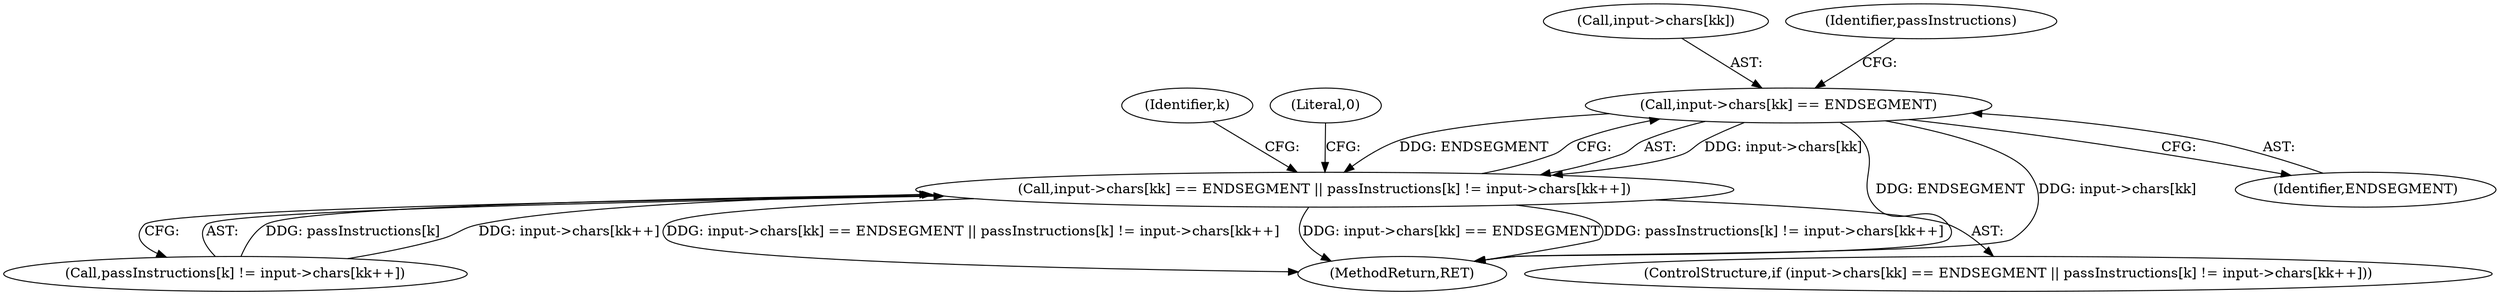 digraph "0_liblouis_5e4089659bb49b3095fa541fa6387b4c40d7396e@array" {
"1000132" [label="(Call,input->chars[kk] == ENDSEGMENT)"];
"1000131" [label="(Call,input->chars[kk] == ENDSEGMENT || passInstructions[k] != input->chars[kk++])"];
"1000129" [label="(Identifier,k)"];
"1000139" [label="(Call,passInstructions[k] != input->chars[kk++])"];
"1000133" [label="(Call,input->chars[kk])"];
"1000150" [label="(Literal,0)"];
"1000138" [label="(Identifier,ENDSEGMENT)"];
"1000132" [label="(Call,input->chars[kk] == ENDSEGMENT)"];
"1000153" [label="(MethodReturn,RET)"];
"1000130" [label="(ControlStructure,if (input->chars[kk] == ENDSEGMENT || passInstructions[k] != input->chars[kk++]))"];
"1000141" [label="(Identifier,passInstructions)"];
"1000131" [label="(Call,input->chars[kk] == ENDSEGMENT || passInstructions[k] != input->chars[kk++])"];
"1000132" -> "1000131"  [label="AST: "];
"1000132" -> "1000138"  [label="CFG: "];
"1000133" -> "1000132"  [label="AST: "];
"1000138" -> "1000132"  [label="AST: "];
"1000141" -> "1000132"  [label="CFG: "];
"1000131" -> "1000132"  [label="CFG: "];
"1000132" -> "1000153"  [label="DDG: input->chars[kk]"];
"1000132" -> "1000153"  [label="DDG: ENDSEGMENT"];
"1000132" -> "1000131"  [label="DDG: input->chars[kk]"];
"1000132" -> "1000131"  [label="DDG: ENDSEGMENT"];
"1000131" -> "1000130"  [label="AST: "];
"1000131" -> "1000139"  [label="CFG: "];
"1000139" -> "1000131"  [label="AST: "];
"1000150" -> "1000131"  [label="CFG: "];
"1000129" -> "1000131"  [label="CFG: "];
"1000131" -> "1000153"  [label="DDG: input->chars[kk] == ENDSEGMENT || passInstructions[k] != input->chars[kk++]"];
"1000131" -> "1000153"  [label="DDG: input->chars[kk] == ENDSEGMENT"];
"1000131" -> "1000153"  [label="DDG: passInstructions[k] != input->chars[kk++]"];
"1000139" -> "1000131"  [label="DDG: passInstructions[k]"];
"1000139" -> "1000131"  [label="DDG: input->chars[kk++]"];
}
